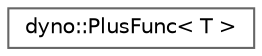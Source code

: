 digraph "Graphical Class Hierarchy"
{
 // LATEX_PDF_SIZE
  bgcolor="transparent";
  edge [fontname=Helvetica,fontsize=10,labelfontname=Helvetica,labelfontsize=10];
  node [fontname=Helvetica,fontsize=10,shape=box,height=0.2,width=0.4];
  rankdir="LR";
  Node0 [id="Node000000",label="dyno::PlusFunc\< T \>",height=0.2,width=0.4,color="grey40", fillcolor="white", style="filled",URL="$structdyno_1_1_plus_func.html",tooltip=" "];
}
